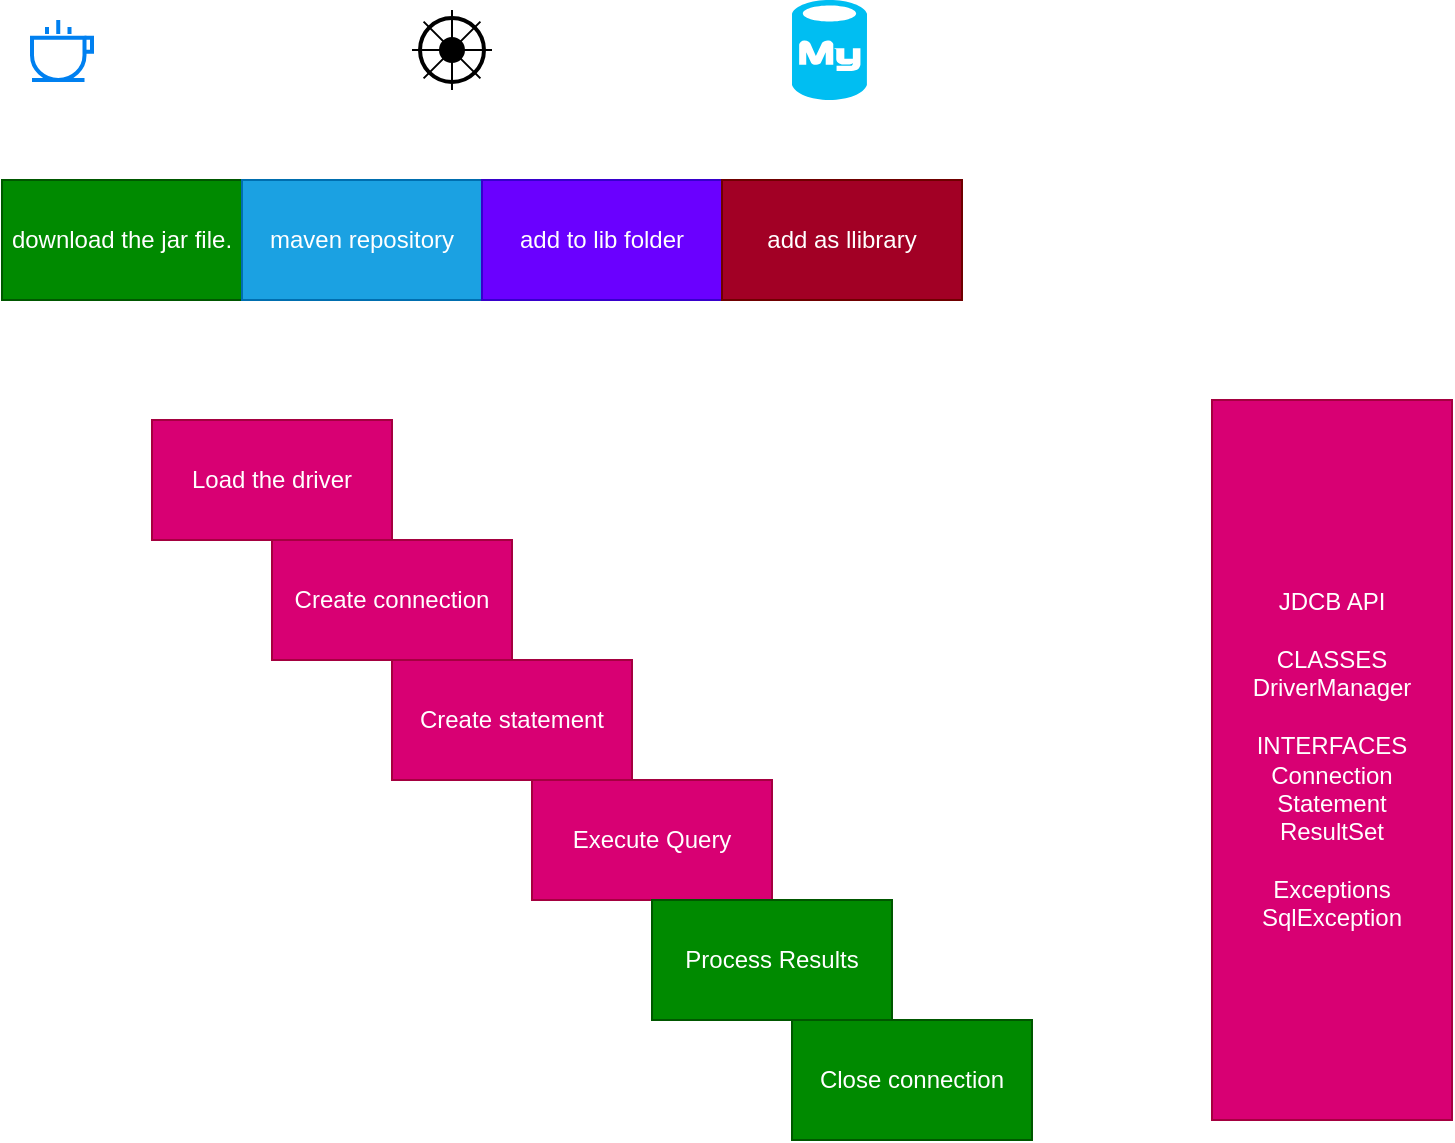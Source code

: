 <mxfile version="24.7.5">
  <diagram name="Page-1" id="MkL0bejgvfHpvSzvJCGM">
    <mxGraphModel dx="1290" dy="621" grid="1" gridSize="10" guides="1" tooltips="1" connect="1" arrows="1" fold="1" page="1" pageScale="1" pageWidth="850" pageHeight="1100" math="0" shadow="0">
      <root>
        <mxCell id="0" />
        <mxCell id="1" parent="0" />
        <mxCell id="amlewEXAxNDrRCVhKXUs-2" value="" style="html=1;verticalLabelPosition=bottom;align=center;labelBackgroundColor=#ffffff;verticalAlign=top;strokeWidth=2;strokeColor=#0080F0;shadow=0;dashed=0;shape=mxgraph.ios7.icons.cup;" parent="1" vertex="1">
          <mxGeometry x="200" y="110" width="30" height="30" as="geometry" />
        </mxCell>
        <mxCell id="amlewEXAxNDrRCVhKXUs-3" value="" style="verticalLabelPosition=bottom;html=1;verticalAlign=top;align=center;strokeColor=none;fillColor=#00BEF2;shape=mxgraph.azure.mysql_database;" parent="1" vertex="1">
          <mxGeometry x="580" y="100" width="37.5" height="50" as="geometry" />
        </mxCell>
        <mxCell id="amlewEXAxNDrRCVhKXUs-4" value="" style="html=1;outlineConnect=0;whiteSpace=wrap;fillColor=#CCCCFF;shape=mxgraph.archimate3.driver;" parent="1" vertex="1">
          <mxGeometry x="390" y="105" width="40" height="40" as="geometry" />
        </mxCell>
        <mxCell id="amlewEXAxNDrRCVhKXUs-9" value="download the jar file." style="rounded=0;whiteSpace=wrap;html=1;fillColor=#008a00;fontColor=#ffffff;strokeColor=#005700;" parent="1" vertex="1">
          <mxGeometry x="185" y="190" width="120" height="60" as="geometry" />
        </mxCell>
        <mxCell id="amlewEXAxNDrRCVhKXUs-10" value="maven repository" style="rounded=0;whiteSpace=wrap;html=1;fillColor=#1ba1e2;fontColor=#ffffff;strokeColor=#006EAF;" parent="1" vertex="1">
          <mxGeometry x="305" y="190" width="120" height="60" as="geometry" />
        </mxCell>
        <mxCell id="amlewEXAxNDrRCVhKXUs-11" value="add to lib folder" style="rounded=0;whiteSpace=wrap;html=1;fillColor=#6a00ff;fontColor=#ffffff;strokeColor=#3700CC;" parent="1" vertex="1">
          <mxGeometry x="425" y="190" width="120" height="60" as="geometry" />
        </mxCell>
        <mxCell id="amlewEXAxNDrRCVhKXUs-12" value="add as llibrary" style="rounded=0;whiteSpace=wrap;html=1;fillColor=#a20025;fontColor=#ffffff;strokeColor=#6F0000;" parent="1" vertex="1">
          <mxGeometry x="545" y="190" width="120" height="60" as="geometry" />
        </mxCell>
        <mxCell id="amlewEXAxNDrRCVhKXUs-13" value="Load the driver" style="rounded=0;whiteSpace=wrap;html=1;fillColor=#d80073;fontColor=#ffffff;strokeColor=#A50040;" parent="1" vertex="1">
          <mxGeometry x="260" y="310" width="120" height="60" as="geometry" />
        </mxCell>
        <mxCell id="amlewEXAxNDrRCVhKXUs-14" value="Create connection" style="rounded=0;whiteSpace=wrap;html=1;fillColor=#d80073;fontColor=#ffffff;strokeColor=#A50040;" parent="1" vertex="1">
          <mxGeometry x="320" y="370" width="120" height="60" as="geometry" />
        </mxCell>
        <mxCell id="amlewEXAxNDrRCVhKXUs-15" value="Create statement" style="rounded=0;whiteSpace=wrap;html=1;fillColor=#d80073;fontColor=#ffffff;strokeColor=#A50040;" parent="1" vertex="1">
          <mxGeometry x="380" y="430" width="120" height="60" as="geometry" />
        </mxCell>
        <mxCell id="amlewEXAxNDrRCVhKXUs-16" value="Execute Query" style="rounded=0;whiteSpace=wrap;html=1;fillColor=#d80073;fontColor=#ffffff;strokeColor=#A50040;" parent="1" vertex="1">
          <mxGeometry x="450" y="490" width="120" height="60" as="geometry" />
        </mxCell>
        <mxCell id="amlewEXAxNDrRCVhKXUs-17" value="Process Results" style="rounded=0;whiteSpace=wrap;html=1;fillColor=#008a00;fontColor=#ffffff;strokeColor=#005700;" parent="1" vertex="1">
          <mxGeometry x="510" y="550" width="120" height="60" as="geometry" />
        </mxCell>
        <mxCell id="amlewEXAxNDrRCVhKXUs-18" value="Close connection" style="rounded=0;whiteSpace=wrap;html=1;fillColor=#008a00;fontColor=#ffffff;strokeColor=#005700;" parent="1" vertex="1">
          <mxGeometry x="580" y="610" width="120" height="60" as="geometry" />
        </mxCell>
        <mxCell id="amlewEXAxNDrRCVhKXUs-19" value="JDCB API&lt;div&gt;&lt;br&gt;&lt;/div&gt;&lt;div&gt;CLASSES&lt;/div&gt;&lt;div&gt;DriverManager&lt;/div&gt;&lt;div&gt;&lt;br&gt;&lt;/div&gt;&lt;div&gt;INTERFACES&lt;/div&gt;&lt;div&gt;Connection&lt;/div&gt;&lt;div&gt;Statement&lt;/div&gt;&lt;div&gt;ResultSet&lt;/div&gt;&lt;div&gt;&lt;br&gt;&lt;/div&gt;&lt;div&gt;Exceptions&lt;/div&gt;&lt;div&gt;SqlException&lt;/div&gt;" style="rounded=0;whiteSpace=wrap;html=1;fillColor=#d80073;fontColor=#ffffff;strokeColor=#A50040;" parent="1" vertex="1">
          <mxGeometry x="790" y="300" width="120" height="360" as="geometry" />
        </mxCell>
      </root>
    </mxGraphModel>
  </diagram>
</mxfile>
